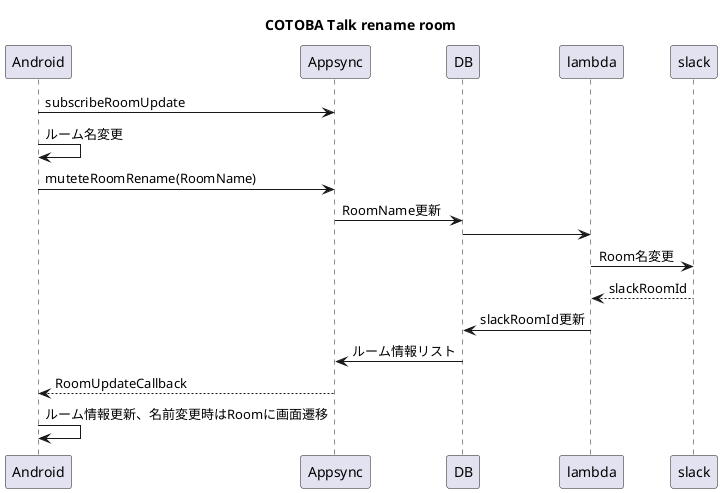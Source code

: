 @startuml

title COTOBA Talk rename room

Android -> Appsync:subscribeRoomUpdate
Android -> Android:ルーム名変更
Android -> Appsync:muteteRoomRename(RoomName)
Appsync -> DB:RoomName更新
DB -> lambda
lambda -> slack:Room名変更
lambda <-- slack:slackRoomId
lambda -> DB:slackRoomId更新
DB -> Appsync:ルーム情報リスト
Appsync --> Android:RoomUpdateCallback
Android -> Android:ルーム情報更新、名前変更時はRoomに画面遷移

@enduml